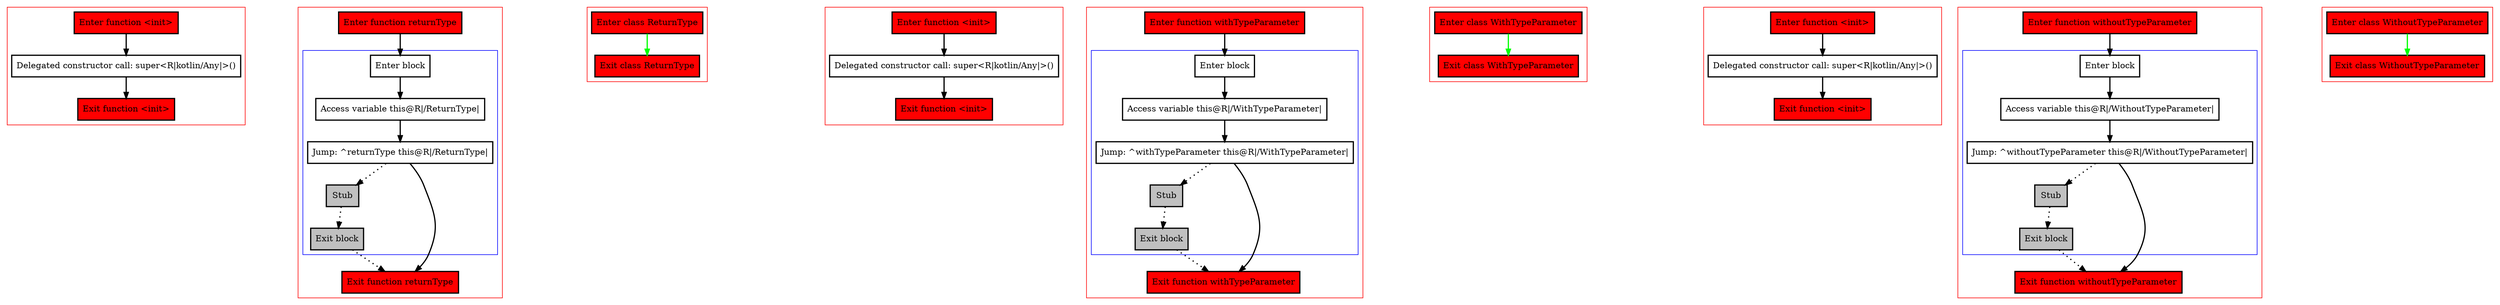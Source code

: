 digraph selfTypes_kt {
    graph [nodesep=3]
    node [shape=box penwidth=2]
    edge [penwidth=2]

    subgraph cluster_0 {
        color=red
        0 [label="Enter function <init>" style="filled" fillcolor=red];
        1 [label="Delegated constructor call: super<R|kotlin/Any|>()"];
        2 [label="Exit function <init>" style="filled" fillcolor=red];
    }
    0 -> {1};
    1 -> {2};

    subgraph cluster_1 {
        color=red
        3 [label="Enter function returnType" style="filled" fillcolor=red];
        subgraph cluster_2 {
            color=blue
            4 [label="Enter block"];
            5 [label="Access variable this@R|/ReturnType|"];
            6 [label="Jump: ^returnType this@R|/ReturnType|"];
            7 [label="Stub" style="filled" fillcolor=gray];
            8 [label="Exit block" style="filled" fillcolor=gray];
        }
        9 [label="Exit function returnType" style="filled" fillcolor=red];
    }
    3 -> {4};
    4 -> {5};
    5 -> {6};
    6 -> {9};
    6 -> {7} [style=dotted];
    7 -> {8} [style=dotted];
    8 -> {9} [style=dotted];

    subgraph cluster_3 {
        color=red
        10 [label="Enter class ReturnType" style="filled" fillcolor=red];
        11 [label="Exit class ReturnType" style="filled" fillcolor=red];
    }
    10 -> {11} [color=green];

    subgraph cluster_4 {
        color=red
        12 [label="Enter function <init>" style="filled" fillcolor=red];
        13 [label="Delegated constructor call: super<R|kotlin/Any|>()"];
        14 [label="Exit function <init>" style="filled" fillcolor=red];
    }
    12 -> {13};
    13 -> {14};

    subgraph cluster_5 {
        color=red
        15 [label="Enter function withTypeParameter" style="filled" fillcolor=red];
        subgraph cluster_6 {
            color=blue
            16 [label="Enter block"];
            17 [label="Access variable this@R|/WithTypeParameter|"];
            18 [label="Jump: ^withTypeParameter this@R|/WithTypeParameter|"];
            19 [label="Stub" style="filled" fillcolor=gray];
            20 [label="Exit block" style="filled" fillcolor=gray];
        }
        21 [label="Exit function withTypeParameter" style="filled" fillcolor=red];
    }
    15 -> {16};
    16 -> {17};
    17 -> {18};
    18 -> {21};
    18 -> {19} [style=dotted];
    19 -> {20} [style=dotted];
    20 -> {21} [style=dotted];

    subgraph cluster_7 {
        color=red
        22 [label="Enter class WithTypeParameter" style="filled" fillcolor=red];
        23 [label="Exit class WithTypeParameter" style="filled" fillcolor=red];
    }
    22 -> {23} [color=green];

    subgraph cluster_8 {
        color=red
        24 [label="Enter function <init>" style="filled" fillcolor=red];
        25 [label="Delegated constructor call: super<R|kotlin/Any|>()"];
        26 [label="Exit function <init>" style="filled" fillcolor=red];
    }
    24 -> {25};
    25 -> {26};

    subgraph cluster_9 {
        color=red
        27 [label="Enter function withoutTypeParameter" style="filled" fillcolor=red];
        subgraph cluster_10 {
            color=blue
            28 [label="Enter block"];
            29 [label="Access variable this@R|/WithoutTypeParameter|"];
            30 [label="Jump: ^withoutTypeParameter this@R|/WithoutTypeParameter|"];
            31 [label="Stub" style="filled" fillcolor=gray];
            32 [label="Exit block" style="filled" fillcolor=gray];
        }
        33 [label="Exit function withoutTypeParameter" style="filled" fillcolor=red];
    }
    27 -> {28};
    28 -> {29};
    29 -> {30};
    30 -> {33};
    30 -> {31} [style=dotted];
    31 -> {32} [style=dotted];
    32 -> {33} [style=dotted];

    subgraph cluster_11 {
        color=red
        34 [label="Enter class WithoutTypeParameter" style="filled" fillcolor=red];
        35 [label="Exit class WithoutTypeParameter" style="filled" fillcolor=red];
    }
    34 -> {35} [color=green];

}
